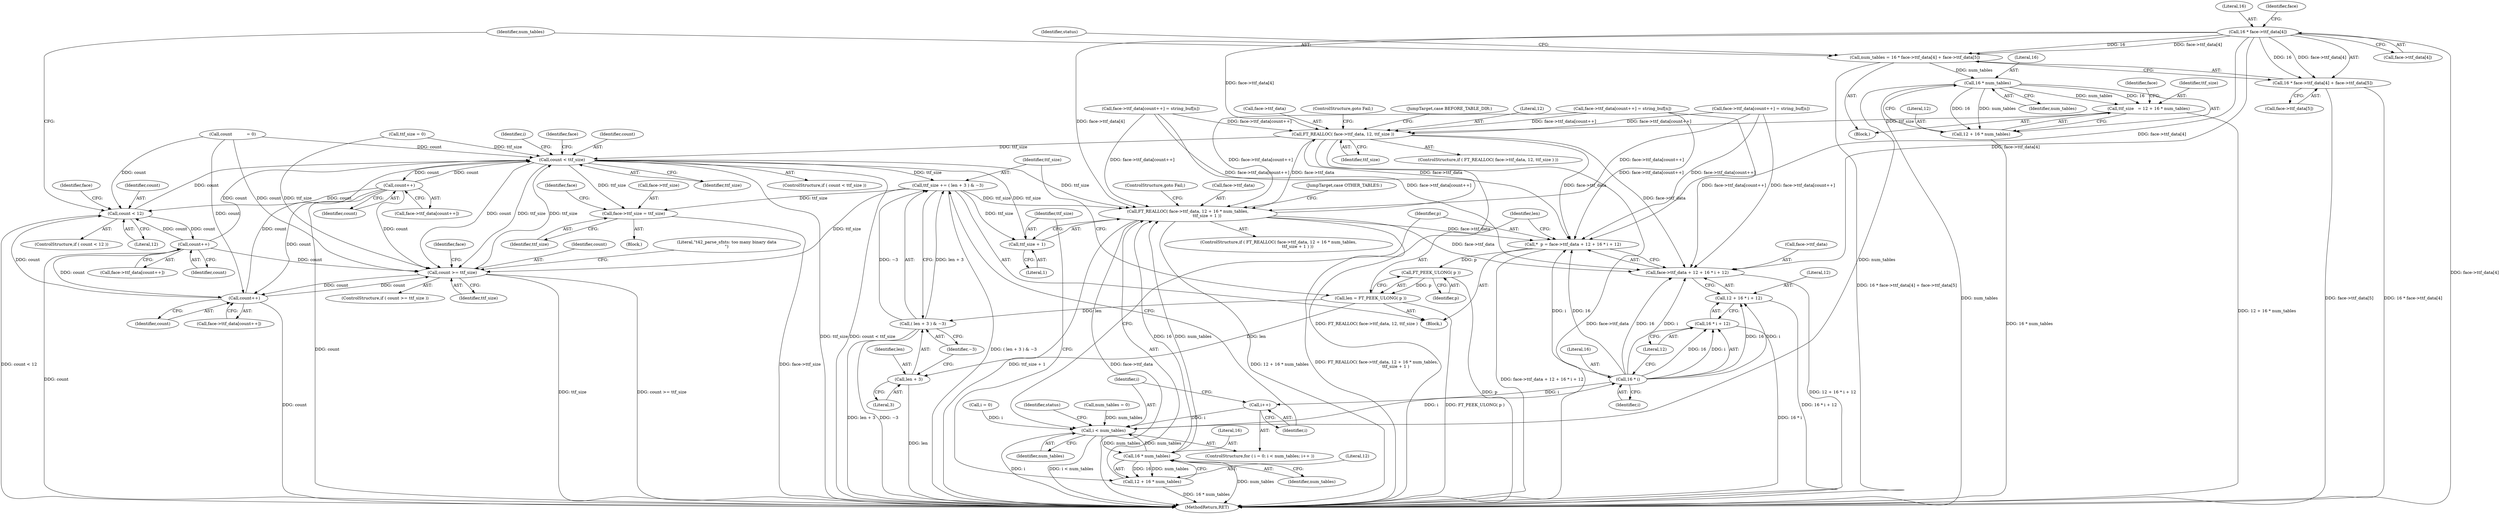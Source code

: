 digraph "1_savannah_3788187e0c396952cd7d905c6c61f3ff8e84b2b4_0@array" {
"1000460" [label="(Call,16 * face->ttf_data[4])"];
"1000457" [label="(Call,num_tables = 16 * face->ttf_data[4] + face->ttf_data[5])"];
"1000479" [label="(Call,16 * num_tables)"];
"1000475" [label="(Call,ttf_size   = 12 + 16 * num_tables)"];
"1000483" [label="(Call,FT_REALLOC( face->ttf_data, 12, ttf_size ))"];
"1000492" [label="(Call,count < ttf_size)"];
"1000501" [label="(Call,count++)"];
"1000440" [label="(Call,count < 12)"];
"1000449" [label="(Call,count++)"];
"1000570" [label="(Call,count >= ttf_size)"];
"1000586" [label="(Call,count++)"];
"1000539" [label="(Call,ttf_size += ( len + 3 ) & ~3)"];
"1000549" [label="(Call,face->ttf_size = ttf_size)"];
"1000555" [label="(Call,FT_REALLOC( face->ttf_data, 12 + 16 * num_tables,\n                             ttf_size + 1 ))"];
"1000522" [label="(Call,*  p = face->ttf_data + 12 + 16 * i + 12)"];
"1000537" [label="(Call,FT_PEEK_ULONG( p ))"];
"1000535" [label="(Call,len = FT_PEEK_ULONG( p ))"];
"1000541" [label="(Call,( len + 3 ) & ~3)"];
"1000542" [label="(Call,len + 3)"];
"1000524" [label="(Call,face->ttf_data + 12 + 16 * i + 12)"];
"1000564" [label="(Call,ttf_size + 1)"];
"1000477" [label="(Call,12 + 16 * num_tables)"];
"1000515" [label="(Call,i < num_tables)"];
"1000531" [label="(Call,16 * i)"];
"1000518" [label="(Call,i++)"];
"1000528" [label="(Call,12 + 16 * i + 12)"];
"1000530" [label="(Call,16 * i + 12)"];
"1000561" [label="(Call,16 * num_tables)"];
"1000559" [label="(Call,12 + 16 * num_tables)"];
"1000459" [label="(Call,16 * face->ttf_data[4] + face->ttf_data[5])"];
"1000572" [label="(Identifier,ttf_size)"];
"1000564" [label="(Call,ttf_size + 1)"];
"1000467" [label="(Call,face->ttf_data[5])"];
"1000445" [label="(Call,face->ttf_data[count++])"];
"1000462" [label="(Call,face->ttf_data[4])"];
"1000522" [label="(Call,*  p = face->ttf_data + 12 + 16 * i + 12)"];
"1000530" [label="(Call,16 * i + 12)"];
"1000487" [label="(Literal,12)"];
"1000479" [label="(Call,16 * num_tables)"];
"1000494" [label="(Identifier,ttf_size)"];
"1000460" [label="(Call,16 * face->ttf_data[4])"];
"1000441" [label="(Identifier,count)"];
"1000511" [label="(ControlStructure,for ( i = 0; i < num_tables; i++ ))"];
"1000461" [label="(Literal,16)"];
"1000541" [label="(Call,( len + 3 ) & ~3)"];
"1000587" [label="(Identifier,count)"];
"1000537" [label="(Call,FT_PEEK_ULONG( p ))"];
"1000533" [label="(Identifier,i)"];
"1000571" [label="(Identifier,count)"];
"1000447" [label="(Identifier,face)"];
"1000484" [label="(Call,face->ttf_data)"];
"1000581" [label="(Call,face->ttf_data[count++] = string_buf[n])"];
"1000456" [label="(Block,)"];
"1000568" [label="(JumpTarget,case OTHER_TABLES:)"];
"1000512" [label="(Call,i = 0)"];
"1000473" [label="(Identifier,status)"];
"1000593" [label="(MethodReturn,RET)"];
"1000513" [label="(Identifier,i)"];
"1000496" [label="(Call,face->ttf_data[count++] = string_buf[n])"];
"1000483" [label="(Call,FT_REALLOC( face->ttf_data, 12, ttf_size ))"];
"1000215" [label="(Call,count           = 0)"];
"1000458" [label="(Identifier,num_tables)"];
"1000520" [label="(Block,)"];
"1000457" [label="(Call,num_tables = 16 * face->ttf_data[4] + face->ttf_data[5])"];
"1000160" [label="(Call,ttf_size = 0)"];
"1000575" [label="(Literal,\"t42_parse_sfnts: too many binary data\n\")"];
"1000492" [label="(Call,count < ttf_size)"];
"1000542" [label="(Call,len + 3)"];
"1000477" [label="(Call,12 + 16 * num_tables)"];
"1000488" [label="(Identifier,ttf_size)"];
"1000557" [label="(Identifier,face)"];
"1000489" [label="(ControlStructure,goto Fail;)"];
"1000544" [label="(Literal,3)"];
"1000547" [label="(Identifier,status)"];
"1000523" [label="(Identifier,p)"];
"1000444" [label="(Call,face->ttf_data[count++] = string_buf[n])"];
"1000482" [label="(ControlStructure,if ( FT_REALLOC( face->ttf_data, 12, ttf_size ) ))"];
"1000497" [label="(Call,face->ttf_data[count++])"];
"1000490" [label="(JumpTarget,case BEFORE_TABLE_DIR:)"];
"1000586" [label="(Call,count++)"];
"1000491" [label="(ControlStructure,if ( count < ttf_size ))"];
"1000475" [label="(Call,ttf_size   = 12 + 16 * num_tables)"];
"1000540" [label="(Identifier,ttf_size)"];
"1000531" [label="(Call,16 * i)"];
"1000545" [label="(Identifier,~3)"];
"1000517" [label="(Identifier,num_tables)"];
"1000155" [label="(Call,num_tables = 0)"];
"1000553" [label="(Identifier,ttf_size)"];
"1000485" [label="(Identifier,face)"];
"1000529" [label="(Literal,12)"];
"1000535" [label="(Call,len = FT_PEEK_ULONG( p ))"];
"1000480" [label="(Literal,16)"];
"1000538" [label="(Identifier,p)"];
"1000536" [label="(Identifier,len)"];
"1000449" [label="(Call,count++)"];
"1000554" [label="(ControlStructure,if ( FT_REALLOC( face->ttf_data, 12 + 16 * num_tables,\n                             ttf_size + 1 ) ))"];
"1000539" [label="(Call,ttf_size += ( len + 3 ) & ~3)"];
"1000567" [label="(ControlStructure,goto Fail;)"];
"1000560" [label="(Literal,12)"];
"1000549" [label="(Call,face->ttf_size = ttf_size)"];
"1000532" [label="(Literal,16)"];
"1000476" [label="(Identifier,ttf_size)"];
"1000563" [label="(Identifier,num_tables)"];
"1000525" [label="(Call,face->ttf_data)"];
"1000516" [label="(Identifier,i)"];
"1000524" [label="(Call,face->ttf_data + 12 + 16 * i + 12)"];
"1000543" [label="(Identifier,len)"];
"1000582" [label="(Call,face->ttf_data[count++])"];
"1000519" [label="(Identifier,i)"];
"1000515" [label="(Call,i < num_tables)"];
"1000569" [label="(ControlStructure,if ( count >= ttf_size ))"];
"1000481" [label="(Identifier,num_tables)"];
"1000439" [label="(ControlStructure,if ( count < 12 ))"];
"1000562" [label="(Literal,16)"];
"1000559" [label="(Call,12 + 16 * num_tables)"];
"1000570" [label="(Call,count >= ttf_size)"];
"1000584" [label="(Identifier,face)"];
"1000478" [label="(Literal,12)"];
"1000565" [label="(Identifier,ttf_size)"];
"1000518" [label="(Call,i++)"];
"1000499" [label="(Identifier,face)"];
"1000502" [label="(Identifier,count)"];
"1000561" [label="(Call,16 * num_tables)"];
"1000501" [label="(Call,count++)"];
"1000508" [label="(Block,)"];
"1000556" [label="(Call,face->ttf_data)"];
"1000493" [label="(Identifier,count)"];
"1000528" [label="(Call,12 + 16 * i + 12)"];
"1000450" [label="(Identifier,count)"];
"1000550" [label="(Call,face->ttf_size)"];
"1000469" [label="(Identifier,face)"];
"1000440" [label="(Call,count < 12)"];
"1000566" [label="(Literal,1)"];
"1000459" [label="(Call,16 * face->ttf_data[4] + face->ttf_data[5])"];
"1000442" [label="(Literal,12)"];
"1000534" [label="(Literal,12)"];
"1000555" [label="(Call,FT_REALLOC( face->ttf_data, 12 + 16 * num_tables,\n                             ttf_size + 1 ))"];
"1000460" -> "1000459"  [label="AST: "];
"1000460" -> "1000462"  [label="CFG: "];
"1000461" -> "1000460"  [label="AST: "];
"1000462" -> "1000460"  [label="AST: "];
"1000469" -> "1000460"  [label="CFG: "];
"1000460" -> "1000593"  [label="DDG: face->ttf_data[4]"];
"1000460" -> "1000457"  [label="DDG: 16"];
"1000460" -> "1000457"  [label="DDG: face->ttf_data[4]"];
"1000460" -> "1000459"  [label="DDG: 16"];
"1000460" -> "1000459"  [label="DDG: face->ttf_data[4]"];
"1000460" -> "1000483"  [label="DDG: face->ttf_data[4]"];
"1000460" -> "1000522"  [label="DDG: face->ttf_data[4]"];
"1000460" -> "1000524"  [label="DDG: face->ttf_data[4]"];
"1000460" -> "1000555"  [label="DDG: face->ttf_data[4]"];
"1000457" -> "1000456"  [label="AST: "];
"1000457" -> "1000459"  [label="CFG: "];
"1000458" -> "1000457"  [label="AST: "];
"1000459" -> "1000457"  [label="AST: "];
"1000473" -> "1000457"  [label="CFG: "];
"1000457" -> "1000593"  [label="DDG: 16 * face->ttf_data[4] + face->ttf_data[5]"];
"1000457" -> "1000479"  [label="DDG: num_tables"];
"1000479" -> "1000477"  [label="AST: "];
"1000479" -> "1000481"  [label="CFG: "];
"1000480" -> "1000479"  [label="AST: "];
"1000481" -> "1000479"  [label="AST: "];
"1000477" -> "1000479"  [label="CFG: "];
"1000479" -> "1000593"  [label="DDG: num_tables"];
"1000479" -> "1000475"  [label="DDG: 16"];
"1000479" -> "1000475"  [label="DDG: num_tables"];
"1000479" -> "1000477"  [label="DDG: 16"];
"1000479" -> "1000477"  [label="DDG: num_tables"];
"1000479" -> "1000515"  [label="DDG: num_tables"];
"1000475" -> "1000456"  [label="AST: "];
"1000475" -> "1000477"  [label="CFG: "];
"1000476" -> "1000475"  [label="AST: "];
"1000477" -> "1000475"  [label="AST: "];
"1000485" -> "1000475"  [label="CFG: "];
"1000475" -> "1000593"  [label="DDG: 12 + 16 * num_tables"];
"1000475" -> "1000483"  [label="DDG: ttf_size"];
"1000483" -> "1000482"  [label="AST: "];
"1000483" -> "1000488"  [label="CFG: "];
"1000484" -> "1000483"  [label="AST: "];
"1000487" -> "1000483"  [label="AST: "];
"1000488" -> "1000483"  [label="AST: "];
"1000489" -> "1000483"  [label="CFG: "];
"1000490" -> "1000483"  [label="CFG: "];
"1000483" -> "1000593"  [label="DDG: FT_REALLOC( face->ttf_data, 12, ttf_size )"];
"1000483" -> "1000593"  [label="DDG: face->ttf_data"];
"1000496" -> "1000483"  [label="DDG: face->ttf_data[count++]"];
"1000555" -> "1000483"  [label="DDG: face->ttf_data"];
"1000444" -> "1000483"  [label="DDG: face->ttf_data[count++]"];
"1000581" -> "1000483"  [label="DDG: face->ttf_data[count++]"];
"1000483" -> "1000492"  [label="DDG: ttf_size"];
"1000483" -> "1000522"  [label="DDG: face->ttf_data"];
"1000483" -> "1000524"  [label="DDG: face->ttf_data"];
"1000483" -> "1000555"  [label="DDG: face->ttf_data"];
"1000492" -> "1000491"  [label="AST: "];
"1000492" -> "1000494"  [label="CFG: "];
"1000493" -> "1000492"  [label="AST: "];
"1000494" -> "1000492"  [label="AST: "];
"1000499" -> "1000492"  [label="CFG: "];
"1000513" -> "1000492"  [label="CFG: "];
"1000492" -> "1000593"  [label="DDG: ttf_size"];
"1000492" -> "1000593"  [label="DDG: count < ttf_size"];
"1000215" -> "1000492"  [label="DDG: count"];
"1000449" -> "1000492"  [label="DDG: count"];
"1000586" -> "1000492"  [label="DDG: count"];
"1000501" -> "1000492"  [label="DDG: count"];
"1000440" -> "1000492"  [label="DDG: count"];
"1000570" -> "1000492"  [label="DDG: ttf_size"];
"1000160" -> "1000492"  [label="DDG: ttf_size"];
"1000492" -> "1000501"  [label="DDG: count"];
"1000492" -> "1000539"  [label="DDG: ttf_size"];
"1000492" -> "1000549"  [label="DDG: ttf_size"];
"1000492" -> "1000555"  [label="DDG: ttf_size"];
"1000492" -> "1000564"  [label="DDG: ttf_size"];
"1000492" -> "1000570"  [label="DDG: count"];
"1000492" -> "1000570"  [label="DDG: ttf_size"];
"1000501" -> "1000497"  [label="AST: "];
"1000501" -> "1000502"  [label="CFG: "];
"1000502" -> "1000501"  [label="AST: "];
"1000497" -> "1000501"  [label="CFG: "];
"1000501" -> "1000593"  [label="DDG: count"];
"1000501" -> "1000440"  [label="DDG: count"];
"1000501" -> "1000570"  [label="DDG: count"];
"1000501" -> "1000586"  [label="DDG: count"];
"1000440" -> "1000439"  [label="AST: "];
"1000440" -> "1000442"  [label="CFG: "];
"1000441" -> "1000440"  [label="AST: "];
"1000442" -> "1000440"  [label="AST: "];
"1000447" -> "1000440"  [label="CFG: "];
"1000458" -> "1000440"  [label="CFG: "];
"1000440" -> "1000593"  [label="DDG: count < 12"];
"1000215" -> "1000440"  [label="DDG: count"];
"1000449" -> "1000440"  [label="DDG: count"];
"1000586" -> "1000440"  [label="DDG: count"];
"1000440" -> "1000449"  [label="DDG: count"];
"1000449" -> "1000445"  [label="AST: "];
"1000449" -> "1000450"  [label="CFG: "];
"1000450" -> "1000449"  [label="AST: "];
"1000445" -> "1000449"  [label="CFG: "];
"1000449" -> "1000593"  [label="DDG: count"];
"1000449" -> "1000570"  [label="DDG: count"];
"1000449" -> "1000586"  [label="DDG: count"];
"1000570" -> "1000569"  [label="AST: "];
"1000570" -> "1000572"  [label="CFG: "];
"1000571" -> "1000570"  [label="AST: "];
"1000572" -> "1000570"  [label="AST: "];
"1000575" -> "1000570"  [label="CFG: "];
"1000584" -> "1000570"  [label="CFG: "];
"1000570" -> "1000593"  [label="DDG: ttf_size"];
"1000570" -> "1000593"  [label="DDG: count >= ttf_size"];
"1000215" -> "1000570"  [label="DDG: count"];
"1000586" -> "1000570"  [label="DDG: count"];
"1000160" -> "1000570"  [label="DDG: ttf_size"];
"1000539" -> "1000570"  [label="DDG: ttf_size"];
"1000570" -> "1000586"  [label="DDG: count"];
"1000586" -> "1000582"  [label="AST: "];
"1000586" -> "1000587"  [label="CFG: "];
"1000587" -> "1000586"  [label="AST: "];
"1000582" -> "1000586"  [label="CFG: "];
"1000586" -> "1000593"  [label="DDG: count"];
"1000215" -> "1000586"  [label="DDG: count"];
"1000539" -> "1000520"  [label="AST: "];
"1000539" -> "1000541"  [label="CFG: "];
"1000540" -> "1000539"  [label="AST: "];
"1000541" -> "1000539"  [label="AST: "];
"1000519" -> "1000539"  [label="CFG: "];
"1000539" -> "1000593"  [label="DDG: ( len + 3 ) & ~3"];
"1000541" -> "1000539"  [label="DDG: len + 3"];
"1000541" -> "1000539"  [label="DDG: ~3"];
"1000539" -> "1000549"  [label="DDG: ttf_size"];
"1000539" -> "1000555"  [label="DDG: ttf_size"];
"1000539" -> "1000564"  [label="DDG: ttf_size"];
"1000549" -> "1000508"  [label="AST: "];
"1000549" -> "1000553"  [label="CFG: "];
"1000550" -> "1000549"  [label="AST: "];
"1000553" -> "1000549"  [label="AST: "];
"1000557" -> "1000549"  [label="CFG: "];
"1000549" -> "1000593"  [label="DDG: face->ttf_size"];
"1000555" -> "1000554"  [label="AST: "];
"1000555" -> "1000564"  [label="CFG: "];
"1000556" -> "1000555"  [label="AST: "];
"1000559" -> "1000555"  [label="AST: "];
"1000564" -> "1000555"  [label="AST: "];
"1000567" -> "1000555"  [label="CFG: "];
"1000568" -> "1000555"  [label="CFG: "];
"1000555" -> "1000593"  [label="DDG: FT_REALLOC( face->ttf_data, 12 + 16 * num_tables,\n                             ttf_size + 1 )"];
"1000555" -> "1000593"  [label="DDG: face->ttf_data"];
"1000555" -> "1000593"  [label="DDG: 12 + 16 * num_tables"];
"1000555" -> "1000593"  [label="DDG: ttf_size + 1"];
"1000555" -> "1000522"  [label="DDG: face->ttf_data"];
"1000555" -> "1000524"  [label="DDG: face->ttf_data"];
"1000496" -> "1000555"  [label="DDG: face->ttf_data[count++]"];
"1000444" -> "1000555"  [label="DDG: face->ttf_data[count++]"];
"1000581" -> "1000555"  [label="DDG: face->ttf_data[count++]"];
"1000561" -> "1000555"  [label="DDG: 16"];
"1000561" -> "1000555"  [label="DDG: num_tables"];
"1000522" -> "1000520"  [label="AST: "];
"1000522" -> "1000524"  [label="CFG: "];
"1000523" -> "1000522"  [label="AST: "];
"1000524" -> "1000522"  [label="AST: "];
"1000536" -> "1000522"  [label="CFG: "];
"1000522" -> "1000593"  [label="DDG: face->ttf_data + 12 + 16 * i + 12"];
"1000496" -> "1000522"  [label="DDG: face->ttf_data[count++]"];
"1000444" -> "1000522"  [label="DDG: face->ttf_data[count++]"];
"1000581" -> "1000522"  [label="DDG: face->ttf_data[count++]"];
"1000531" -> "1000522"  [label="DDG: 16"];
"1000531" -> "1000522"  [label="DDG: i"];
"1000522" -> "1000537"  [label="DDG: p"];
"1000537" -> "1000535"  [label="AST: "];
"1000537" -> "1000538"  [label="CFG: "];
"1000538" -> "1000537"  [label="AST: "];
"1000535" -> "1000537"  [label="CFG: "];
"1000537" -> "1000593"  [label="DDG: p"];
"1000537" -> "1000535"  [label="DDG: p"];
"1000535" -> "1000520"  [label="AST: "];
"1000536" -> "1000535"  [label="AST: "];
"1000540" -> "1000535"  [label="CFG: "];
"1000535" -> "1000593"  [label="DDG: FT_PEEK_ULONG( p )"];
"1000535" -> "1000541"  [label="DDG: len"];
"1000535" -> "1000542"  [label="DDG: len"];
"1000541" -> "1000545"  [label="CFG: "];
"1000542" -> "1000541"  [label="AST: "];
"1000545" -> "1000541"  [label="AST: "];
"1000541" -> "1000593"  [label="DDG: len + 3"];
"1000541" -> "1000593"  [label="DDG: ~3"];
"1000542" -> "1000544"  [label="CFG: "];
"1000543" -> "1000542"  [label="AST: "];
"1000544" -> "1000542"  [label="AST: "];
"1000545" -> "1000542"  [label="CFG: "];
"1000542" -> "1000593"  [label="DDG: len"];
"1000524" -> "1000528"  [label="CFG: "];
"1000525" -> "1000524"  [label="AST: "];
"1000528" -> "1000524"  [label="AST: "];
"1000524" -> "1000593"  [label="DDG: 12 + 16 * i + 12"];
"1000496" -> "1000524"  [label="DDG: face->ttf_data[count++]"];
"1000444" -> "1000524"  [label="DDG: face->ttf_data[count++]"];
"1000581" -> "1000524"  [label="DDG: face->ttf_data[count++]"];
"1000531" -> "1000524"  [label="DDG: 16"];
"1000531" -> "1000524"  [label="DDG: i"];
"1000564" -> "1000566"  [label="CFG: "];
"1000565" -> "1000564"  [label="AST: "];
"1000566" -> "1000564"  [label="AST: "];
"1000478" -> "1000477"  [label="AST: "];
"1000477" -> "1000593"  [label="DDG: 16 * num_tables"];
"1000515" -> "1000511"  [label="AST: "];
"1000515" -> "1000517"  [label="CFG: "];
"1000516" -> "1000515"  [label="AST: "];
"1000517" -> "1000515"  [label="AST: "];
"1000523" -> "1000515"  [label="CFG: "];
"1000547" -> "1000515"  [label="CFG: "];
"1000515" -> "1000593"  [label="DDG: i < num_tables"];
"1000515" -> "1000593"  [label="DDG: i"];
"1000512" -> "1000515"  [label="DDG: i"];
"1000518" -> "1000515"  [label="DDG: i"];
"1000561" -> "1000515"  [label="DDG: num_tables"];
"1000155" -> "1000515"  [label="DDG: num_tables"];
"1000515" -> "1000531"  [label="DDG: i"];
"1000515" -> "1000561"  [label="DDG: num_tables"];
"1000531" -> "1000530"  [label="AST: "];
"1000531" -> "1000533"  [label="CFG: "];
"1000532" -> "1000531"  [label="AST: "];
"1000533" -> "1000531"  [label="AST: "];
"1000534" -> "1000531"  [label="CFG: "];
"1000531" -> "1000518"  [label="DDG: i"];
"1000531" -> "1000528"  [label="DDG: 16"];
"1000531" -> "1000528"  [label="DDG: i"];
"1000531" -> "1000530"  [label="DDG: 16"];
"1000531" -> "1000530"  [label="DDG: i"];
"1000518" -> "1000511"  [label="AST: "];
"1000518" -> "1000519"  [label="CFG: "];
"1000519" -> "1000518"  [label="AST: "];
"1000516" -> "1000518"  [label="CFG: "];
"1000528" -> "1000530"  [label="CFG: "];
"1000529" -> "1000528"  [label="AST: "];
"1000530" -> "1000528"  [label="AST: "];
"1000528" -> "1000593"  [label="DDG: 16 * i + 12"];
"1000530" -> "1000534"  [label="CFG: "];
"1000534" -> "1000530"  [label="AST: "];
"1000530" -> "1000593"  [label="DDG: 16 * i"];
"1000561" -> "1000559"  [label="AST: "];
"1000561" -> "1000563"  [label="CFG: "];
"1000562" -> "1000561"  [label="AST: "];
"1000563" -> "1000561"  [label="AST: "];
"1000559" -> "1000561"  [label="CFG: "];
"1000561" -> "1000593"  [label="DDG: num_tables"];
"1000561" -> "1000559"  [label="DDG: 16"];
"1000561" -> "1000559"  [label="DDG: num_tables"];
"1000560" -> "1000559"  [label="AST: "];
"1000565" -> "1000559"  [label="CFG: "];
"1000559" -> "1000593"  [label="DDG: 16 * num_tables"];
"1000459" -> "1000467"  [label="CFG: "];
"1000467" -> "1000459"  [label="AST: "];
"1000459" -> "1000593"  [label="DDG: 16 * face->ttf_data[4]"];
"1000459" -> "1000593"  [label="DDG: face->ttf_data[5]"];
}
